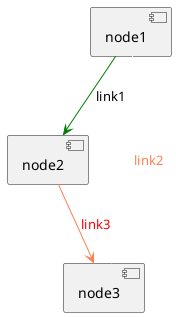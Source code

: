 {
  "sha1": "cxoibr27wrl91r0xgebl0bh4sny16n4",
  "insertion": {
    "when": "2024-06-01T09:03:02.223Z",
    "user": "plantuml@gmail.com"
  }
}
@startuml
skinparam arrowColor<<read>> #green
skinparam arrowColor<<write>> #line.dashed:blue;text:coral
component node1
component node2
component node3
node1 --> node2 <<read>> : link1
node1 --> node3 <<write>> : link2
node2 --> node3 #coral;text:red : link3
@enduml
